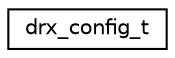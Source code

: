 digraph "Graphical Class Hierarchy"
{
 // LATEX_PDF_SIZE
  edge [fontname="Helvetica",fontsize="10",labelfontname="Helvetica",labelfontsize="10"];
  node [fontname="Helvetica",fontsize="10",shape=record];
  rankdir="LR";
  Node0 [label="drx_config_t",height=0.2,width=0.4,color="black", fillcolor="white", style="filled",URL="$structdrx__config__t.html",tooltip=" "];
}
